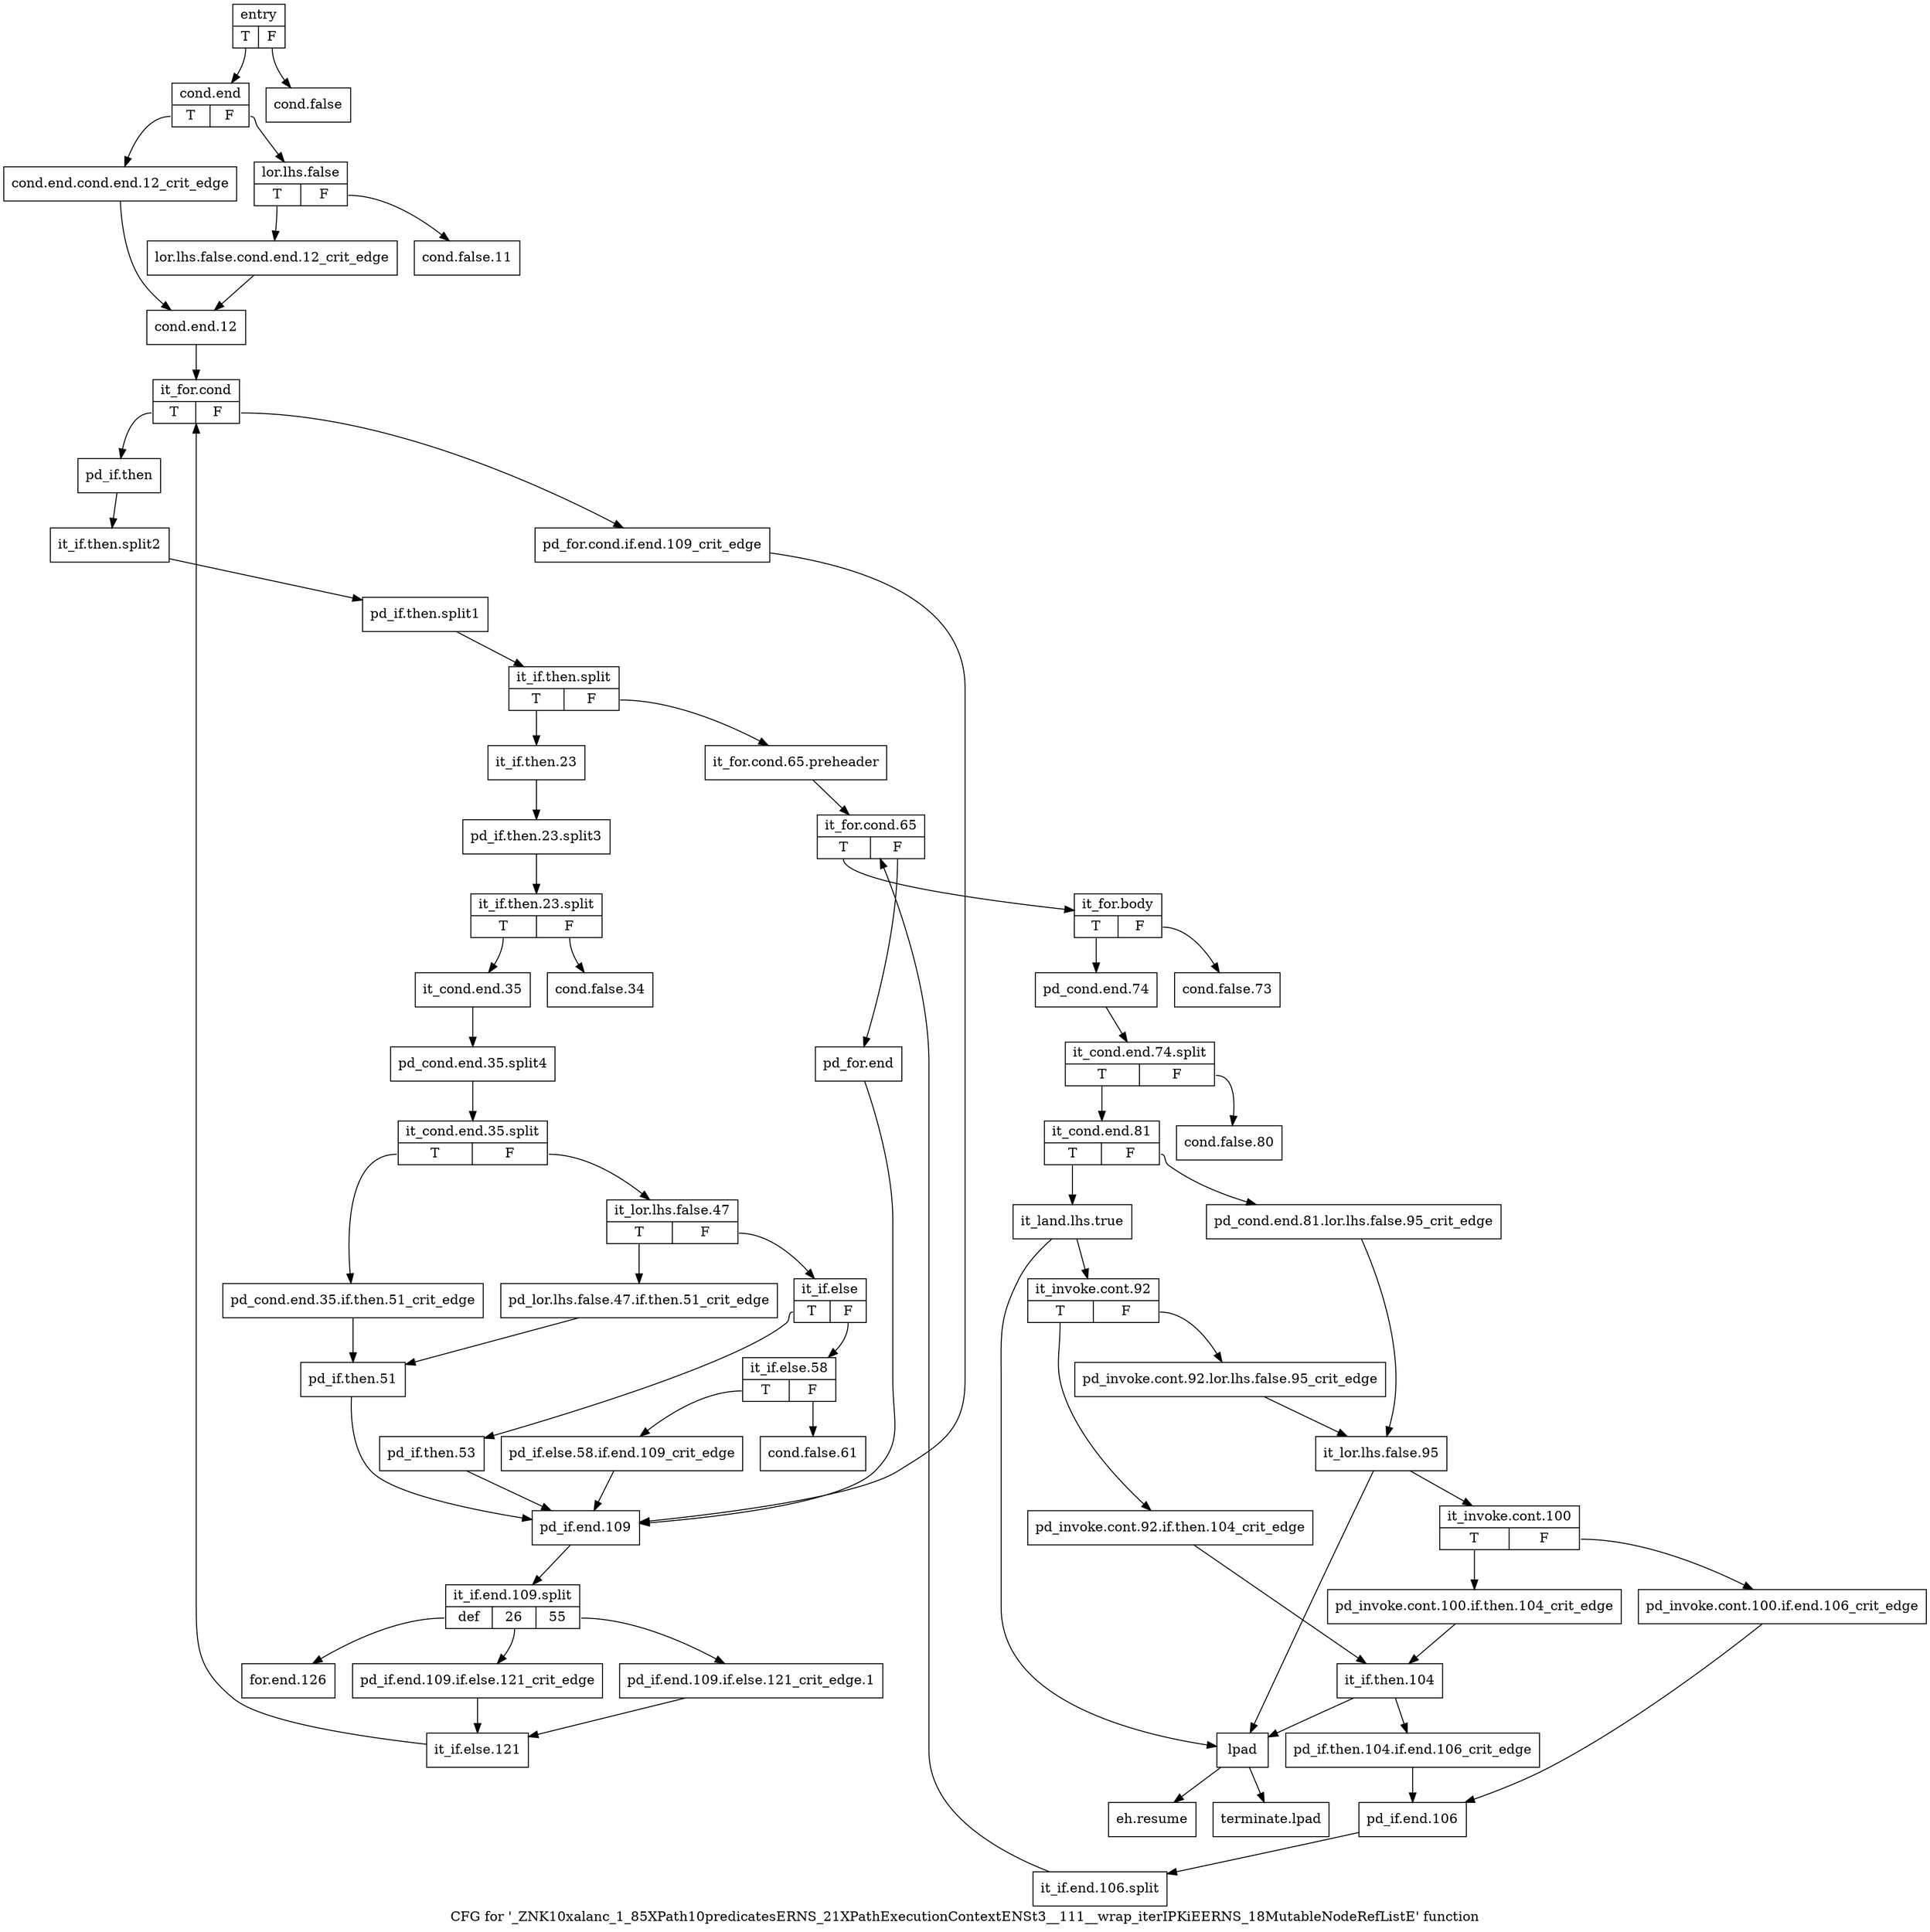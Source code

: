 digraph "CFG for '_ZNK10xalanc_1_85XPath10predicatesERNS_21XPathExecutionContextENSt3__111__wrap_iterIPKiEERNS_18MutableNodeRefListE' function" {
	label="CFG for '_ZNK10xalanc_1_85XPath10predicatesERNS_21XPathExecutionContextENSt3__111__wrap_iterIPKiEERNS_18MutableNodeRefListE' function";

	Node0x44d0c70 [shape=record,label="{entry|{<s0>T|<s1>F}}"];
	Node0x44d0c70:s0 -> Node0x44d0d10;
	Node0x44d0c70:s1 -> Node0x44d0cc0;
	Node0x44d0cc0 [shape=record,label="{cond.false}"];
	Node0x44d0d10 [shape=record,label="{cond.end|{<s0>T|<s1>F}}"];
	Node0x44d0d10:s0 -> Node0x44d0d60;
	Node0x44d0d10:s1 -> Node0x44d0db0;
	Node0x44d0d60 [shape=record,label="{cond.end.cond.end.12_crit_edge}"];
	Node0x44d0d60 -> Node0x44d0ea0;
	Node0x44d0db0 [shape=record,label="{lor.lhs.false|{<s0>T|<s1>F}}"];
	Node0x44d0db0:s0 -> Node0x44d0e00;
	Node0x44d0db0:s1 -> Node0x44d0e50;
	Node0x44d0e00 [shape=record,label="{lor.lhs.false.cond.end.12_crit_edge}"];
	Node0x44d0e00 -> Node0x44d0ea0;
	Node0x44d0e50 [shape=record,label="{cond.false.11}"];
	Node0x44d0ea0 [shape=record,label="{cond.end.12}"];
	Node0x44d0ea0 -> Node0x44d0ef0;
	Node0x44d0ef0 [shape=record,label="{it_for.cond|{<s0>T|<s1>F}}"];
	Node0x44d0ef0:s0 -> Node0x44d0f90;
	Node0x44d0ef0:s1 -> Node0x44d0f40;
	Node0x44d0f40 [shape=record,label="{pd_for.cond.if.end.109_crit_edge}"];
	Node0x44d0f40 -> Node0x44d1a30;
	Node0x44d0f90 [shape=record,label="{pd_if.then}"];
	Node0x44d0f90 -> Node0xbb411a0;
	Node0xbb411a0 [shape=record,label="{it_if.then.split2}"];
	Node0xbb411a0 -> Node0xbb41330;
	Node0xbb41330 [shape=record,label="{pd_if.then.split1}"];
	Node0xbb41330 -> Node0xbb40e80;
	Node0xbb40e80 [shape=record,label="{it_if.then.split|{<s0>T|<s1>F}}"];
	Node0xbb40e80:s0 -> Node0x44d1030;
	Node0xbb40e80:s1 -> Node0x44d0fe0;
	Node0x44d0fe0 [shape=record,label="{it_for.cond.65.preheader}"];
	Node0x44d0fe0 -> Node0x44d13f0;
	Node0x44d1030 [shape=record,label="{it_if.then.23}"];
	Node0x44d1030 -> Node0xbb40fc0;
	Node0xbb40fc0 [shape=record,label="{pd_if.then.23.split3}"];
	Node0xbb40fc0 -> Node0xbb41150;
	Node0xbb41150 [shape=record,label="{it_if.then.23.split|{<s0>T|<s1>F}}"];
	Node0xbb41150:s0 -> Node0x44d10d0;
	Node0xbb41150:s1 -> Node0x44d1080;
	Node0x44d1080 [shape=record,label="{cond.false.34}"];
	Node0x44d10d0 [shape=record,label="{it_cond.end.35}"];
	Node0x44d10d0 -> Node0xbb41290;
	Node0xbb41290 [shape=record,label="{pd_cond.end.35.split4}"];
	Node0xbb41290 -> Node0xbb411f0;
	Node0xbb411f0 [shape=record,label="{it_cond.end.35.split|{<s0>T|<s1>F}}"];
	Node0xbb411f0:s0 -> Node0x44d1120;
	Node0xbb411f0:s1 -> Node0x44d1170;
	Node0x44d1120 [shape=record,label="{pd_cond.end.35.if.then.51_crit_edge}"];
	Node0x44d1120 -> Node0x44d1210;
	Node0x44d1170 [shape=record,label="{it_lor.lhs.false.47|{<s0>T|<s1>F}}"];
	Node0x44d1170:s0 -> Node0x44d11c0;
	Node0x44d1170:s1 -> Node0x44d1260;
	Node0x44d11c0 [shape=record,label="{pd_lor.lhs.false.47.if.then.51_crit_edge}"];
	Node0x44d11c0 -> Node0x44d1210;
	Node0x44d1210 [shape=record,label="{pd_if.then.51}"];
	Node0x44d1210 -> Node0x44d1a30;
	Node0x44d1260 [shape=record,label="{it_if.else|{<s0>T|<s1>F}}"];
	Node0x44d1260:s0 -> Node0x44d12b0;
	Node0x44d1260:s1 -> Node0x44d1300;
	Node0x44d12b0 [shape=record,label="{pd_if.then.53}"];
	Node0x44d12b0 -> Node0x44d1a30;
	Node0x44d1300 [shape=record,label="{it_if.else.58|{<s0>T|<s1>F}}"];
	Node0x44d1300:s0 -> Node0x44d1350;
	Node0x44d1300:s1 -> Node0x44d13a0;
	Node0x44d1350 [shape=record,label="{pd_if.else.58.if.end.109_crit_edge}"];
	Node0x44d1350 -> Node0x44d1a30;
	Node0x44d13a0 [shape=record,label="{cond.false.61}"];
	Node0x44d13f0 [shape=record,label="{it_for.cond.65|{<s0>T|<s1>F}}"];
	Node0x44d13f0:s0 -> Node0x44d1440;
	Node0x44d13f0:s1 -> Node0x44d19e0;
	Node0x44d1440 [shape=record,label="{it_for.body|{<s0>T|<s1>F}}"];
	Node0x44d1440:s0 -> Node0x44d14e0;
	Node0x44d1440:s1 -> Node0x44d1490;
	Node0x44d1490 [shape=record,label="{cond.false.73}"];
	Node0x44d14e0 [shape=record,label="{pd_cond.end.74}"];
	Node0x44d14e0 -> Node0xbb41240;
	Node0xbb41240 [shape=record,label="{it_cond.end.74.split|{<s0>T|<s1>F}}"];
	Node0xbb41240:s0 -> Node0x44d15d0;
	Node0xbb41240:s1 -> Node0x44d1530;
	Node0x44d1530 [shape=record,label="{cond.false.80}"];
	Node0x44d1580 [shape=record,label="{lpad}"];
	Node0x44d1580 -> Node0x44d1bc0;
	Node0x44d1580 -> Node0x44d1c10;
	Node0x44d15d0 [shape=record,label="{it_cond.end.81|{<s0>T|<s1>F}}"];
	Node0x44d15d0:s0 -> Node0x44d1670;
	Node0x44d15d0:s1 -> Node0x44d1620;
	Node0x44d1620 [shape=record,label="{pd_cond.end.81.lor.lhs.false.95_crit_edge}"];
	Node0x44d1620 -> Node0x44d17b0;
	Node0x44d1670 [shape=record,label="{it_land.lhs.true}"];
	Node0x44d1670 -> Node0x44d16c0;
	Node0x44d1670 -> Node0x44d1580;
	Node0x44d16c0 [shape=record,label="{it_invoke.cont.92|{<s0>T|<s1>F}}"];
	Node0x44d16c0:s0 -> Node0x44d1760;
	Node0x44d16c0:s1 -> Node0x44d1710;
	Node0x44d1710 [shape=record,label="{pd_invoke.cont.92.lor.lhs.false.95_crit_edge}"];
	Node0x44d1710 -> Node0x44d17b0;
	Node0x44d1760 [shape=record,label="{pd_invoke.cont.92.if.then.104_crit_edge}"];
	Node0x44d1760 -> Node0x44d18f0;
	Node0x44d17b0 [shape=record,label="{it_lor.lhs.false.95}"];
	Node0x44d17b0 -> Node0x44d1800;
	Node0x44d17b0 -> Node0x44d1580;
	Node0x44d1800 [shape=record,label="{it_invoke.cont.100|{<s0>T|<s1>F}}"];
	Node0x44d1800:s0 -> Node0x44d18a0;
	Node0x44d1800:s1 -> Node0x44d1850;
	Node0x44d1850 [shape=record,label="{pd_invoke.cont.100.if.end.106_crit_edge}"];
	Node0x44d1850 -> Node0x44d1990;
	Node0x44d18a0 [shape=record,label="{pd_invoke.cont.100.if.then.104_crit_edge}"];
	Node0x44d18a0 -> Node0x44d18f0;
	Node0x44d18f0 [shape=record,label="{it_if.then.104}"];
	Node0x44d18f0 -> Node0x44d1940;
	Node0x44d18f0 -> Node0x44d1580;
	Node0x44d1940 [shape=record,label="{pd_if.then.104.if.end.106_crit_edge}"];
	Node0x44d1940 -> Node0x44d1990;
	Node0x44d1990 [shape=record,label="{pd_if.end.106}"];
	Node0x44d1990 -> Node0xbb412e0;
	Node0xbb412e0 [shape=record,label="{it_if.end.106.split}"];
	Node0xbb412e0 -> Node0x44d13f0;
	Node0x44d19e0 [shape=record,label="{pd_for.end}"];
	Node0x44d19e0 -> Node0x44d1a30;
	Node0x44d1a30 [shape=record,label="{pd_if.end.109}"];
	Node0x44d1a30 -> Node0xbb41100;
	Node0xbb41100 [shape=record,label="{it_if.end.109.split|{<s0>def|<s1>26|<s2>55}}"];
	Node0xbb41100:s0 -> Node0x44d1b70;
	Node0xbb41100:s1 -> Node0x44d1ad0;
	Node0xbb41100:s2 -> Node0x44d1a80;
	Node0x44d1a80 [shape=record,label="{pd_if.end.109.if.else.121_crit_edge.1}"];
	Node0x44d1a80 -> Node0x44d1b20;
	Node0x44d1ad0 [shape=record,label="{pd_if.end.109.if.else.121_crit_edge}"];
	Node0x44d1ad0 -> Node0x44d1b20;
	Node0x44d1b20 [shape=record,label="{it_if.else.121}"];
	Node0x44d1b20 -> Node0x44d0ef0;
	Node0x44d1b70 [shape=record,label="{for.end.126}"];
	Node0x44d1bc0 [shape=record,label="{eh.resume}"];
	Node0x44d1c10 [shape=record,label="{terminate.lpad}"];
}
